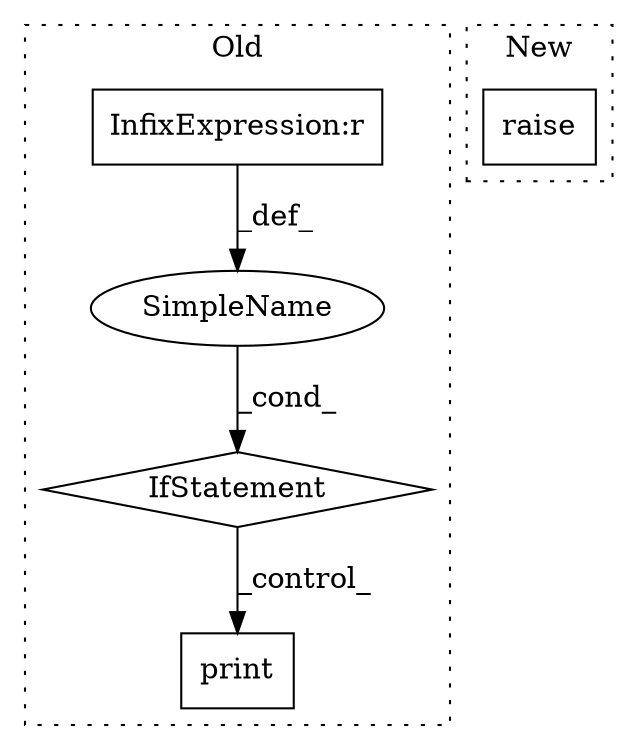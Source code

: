 digraph G {
subgraph cluster0 {
1 [label="print" a="32" s="9044,9067" l="6,1" shape="box"];
3 [label="IfStatement" a="25" s="9010,9034" l="4,2" shape="diamond"];
4 [label="SimpleName" a="42" s="" l="" shape="ellipse"];
5 [label="InfixExpression:r" a="27" s="9021" l="4" shape="box"];
label = "Old";
style="dotted";
}
subgraph cluster1 {
2 [label="raise" a="32" s="10366,10391" l="6,1" shape="box"];
label = "New";
style="dotted";
}
3 -> 1 [label="_control_"];
4 -> 3 [label="_cond_"];
5 -> 4 [label="_def_"];
}